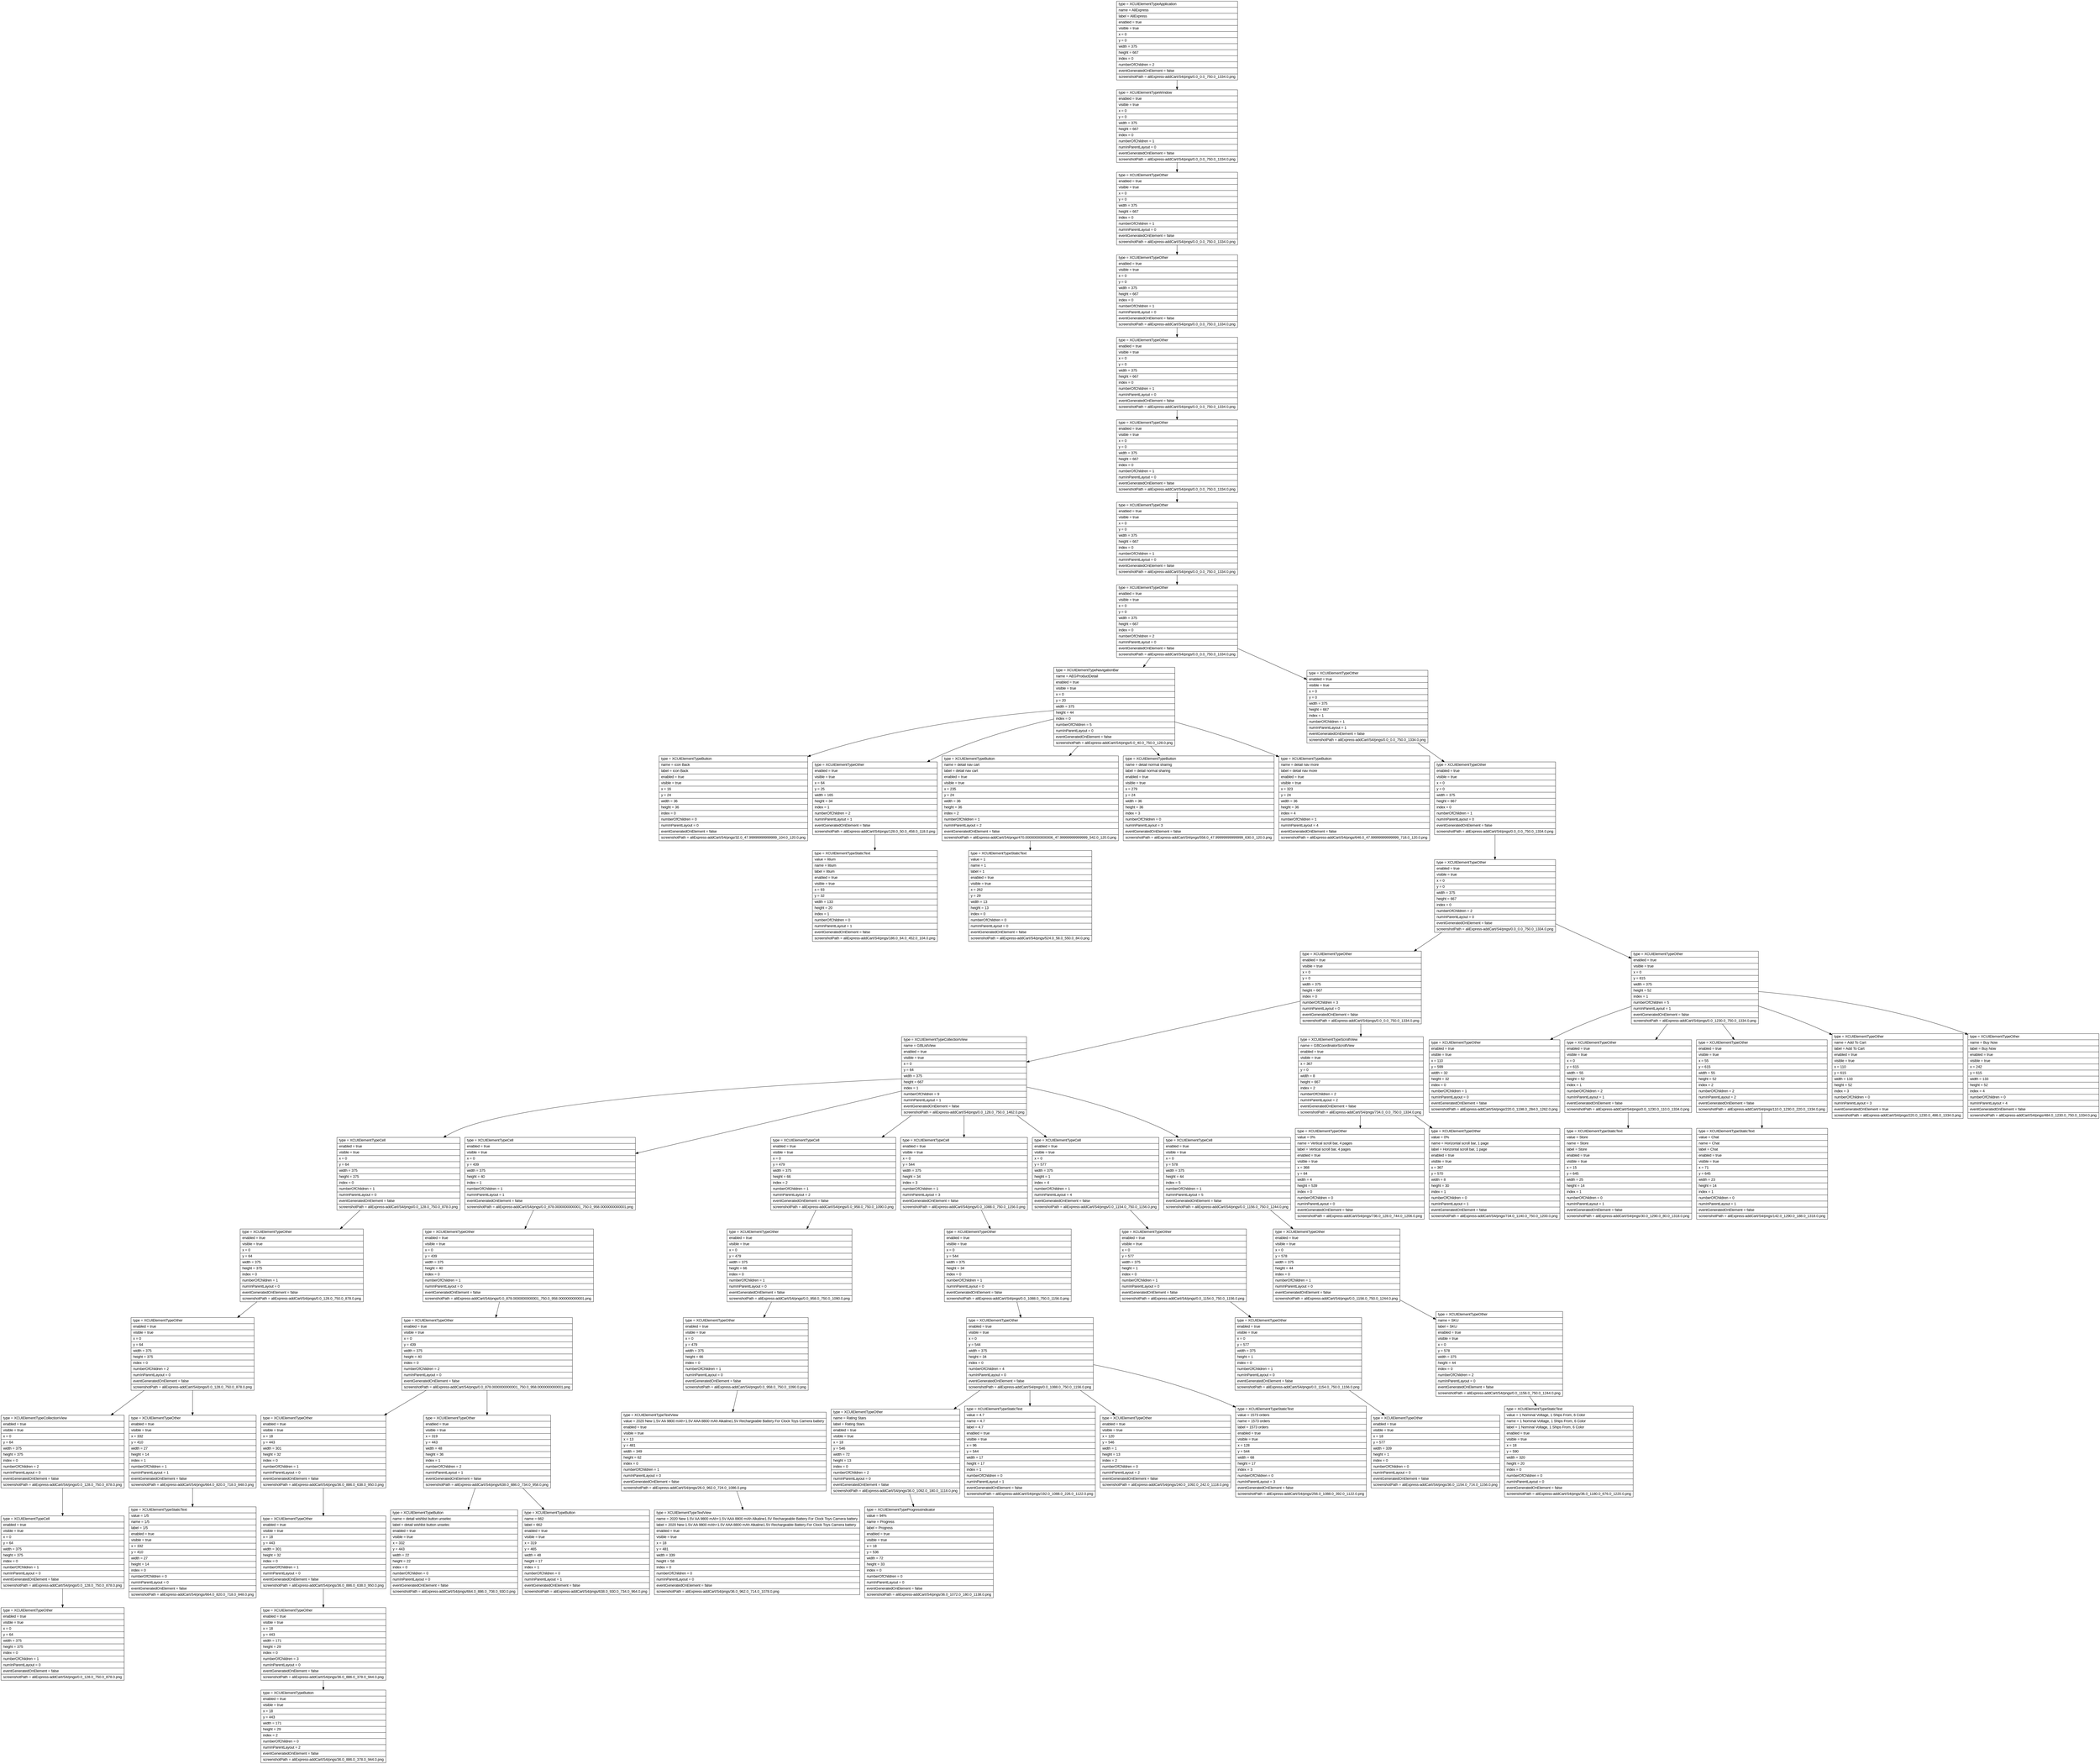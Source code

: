 digraph Layout {

	node [shape=record fontname=Arial];

	0	[label="{type = XCUIElementTypeApplication\l|name = AliExpress\l|label = AliExpress\l|enabled = true\l|visible = true\l|x = 0\l|y = 0\l|width = 375\l|height = 667\l|index = 0\l|numberOfChildren = 2\l|eventGeneratedOnElement = false \l|screenshotPath = aliExpress-addCart/S4/pngs/0.0_0.0_750.0_1334.0.png\l}"]
	1	[label="{type = XCUIElementTypeWindow\l|enabled = true\l|visible = true\l|x = 0\l|y = 0\l|width = 375\l|height = 667\l|index = 0\l|numberOfChildren = 1\l|numInParentLayout = 0\l|eventGeneratedOnElement = false \l|screenshotPath = aliExpress-addCart/S4/pngs/0.0_0.0_750.0_1334.0.png\l}"]
	2	[label="{type = XCUIElementTypeOther\l|enabled = true\l|visible = true\l|x = 0\l|y = 0\l|width = 375\l|height = 667\l|index = 0\l|numberOfChildren = 1\l|numInParentLayout = 0\l|eventGeneratedOnElement = false \l|screenshotPath = aliExpress-addCart/S4/pngs/0.0_0.0_750.0_1334.0.png\l}"]
	3	[label="{type = XCUIElementTypeOther\l|enabled = true\l|visible = true\l|x = 0\l|y = 0\l|width = 375\l|height = 667\l|index = 0\l|numberOfChildren = 1\l|numInParentLayout = 0\l|eventGeneratedOnElement = false \l|screenshotPath = aliExpress-addCart/S4/pngs/0.0_0.0_750.0_1334.0.png\l}"]
	4	[label="{type = XCUIElementTypeOther\l|enabled = true\l|visible = true\l|x = 0\l|y = 0\l|width = 375\l|height = 667\l|index = 0\l|numberOfChildren = 1\l|numInParentLayout = 0\l|eventGeneratedOnElement = false \l|screenshotPath = aliExpress-addCart/S4/pngs/0.0_0.0_750.0_1334.0.png\l}"]
	5	[label="{type = XCUIElementTypeOther\l|enabled = true\l|visible = true\l|x = 0\l|y = 0\l|width = 375\l|height = 667\l|index = 0\l|numberOfChildren = 1\l|numInParentLayout = 0\l|eventGeneratedOnElement = false \l|screenshotPath = aliExpress-addCart/S4/pngs/0.0_0.0_750.0_1334.0.png\l}"]
	6	[label="{type = XCUIElementTypeOther\l|enabled = true\l|visible = true\l|x = 0\l|y = 0\l|width = 375\l|height = 667\l|index = 0\l|numberOfChildren = 1\l|numInParentLayout = 0\l|eventGeneratedOnElement = false \l|screenshotPath = aliExpress-addCart/S4/pngs/0.0_0.0_750.0_1334.0.png\l}"]
	7	[label="{type = XCUIElementTypeOther\l|enabled = true\l|visible = true\l|x = 0\l|y = 0\l|width = 375\l|height = 667\l|index = 0\l|numberOfChildren = 2\l|numInParentLayout = 0\l|eventGeneratedOnElement = false \l|screenshotPath = aliExpress-addCart/S4/pngs/0.0_0.0_750.0_1334.0.png\l}"]
	8	[label="{type = XCUIElementTypeNavigationBar\l|name = AEGProductDetail\l|enabled = true\l|visible = true\l|x = 0\l|y = 20\l|width = 375\l|height = 44\l|index = 0\l|numberOfChildren = 5\l|numInParentLayout = 0\l|eventGeneratedOnElement = false \l|screenshotPath = aliExpress-addCart/S4/pngs/0.0_40.0_750.0_128.0.png\l}"]
	9	[label="{type = XCUIElementTypeOther\l|enabled = true\l|visible = true\l|x = 0\l|y = 0\l|width = 375\l|height = 667\l|index = 1\l|numberOfChildren = 1\l|numInParentLayout = 1\l|eventGeneratedOnElement = false \l|screenshotPath = aliExpress-addCart/S4/pngs/0.0_0.0_750.0_1334.0.png\l}"]
	10	[label="{type = XCUIElementTypeButton\l|name = icon Back\l|label = icon Back\l|enabled = true\l|visible = true\l|x = 16\l|y = 24\l|width = 36\l|height = 36\l|index = 0\l|numberOfChildren = 0\l|numInParentLayout = 0\l|eventGeneratedOnElement = false \l|screenshotPath = aliExpress-addCart/S4/pngs/32.0_47.99999999999999_104.0_120.0.png\l}"]
	11	[label="{type = XCUIElementTypeOther\l|enabled = true\l|visible = true\l|x = 64\l|y = 25\l|width = 165\l|height = 34\l|index = 1\l|numberOfChildren = 2\l|numInParentLayout = 1\l|eventGeneratedOnElement = false \l|screenshotPath = aliExpress-addCart/S4/pngs/128.0_50.0_458.0_118.0.png\l}"]
	12	[label="{type = XCUIElementTypeButton\l|name = detail nav cart\l|label = detail nav cart\l|enabled = true\l|visible = true\l|x = 235\l|y = 24\l|width = 36\l|height = 36\l|index = 2\l|numberOfChildren = 1\l|numInParentLayout = 2\l|eventGeneratedOnElement = false \l|screenshotPath = aliExpress-addCart/S4/pngs/470.00000000000006_47.99999999999999_542.0_120.0.png\l}"]
	13	[label="{type = XCUIElementTypeButton\l|name = detail normal sharing\l|label = detail normal sharing\l|enabled = true\l|visible = true\l|x = 279\l|y = 24\l|width = 36\l|height = 36\l|index = 3\l|numberOfChildren = 0\l|numInParentLayout = 3\l|eventGeneratedOnElement = false \l|screenshotPath = aliExpress-addCart/S4/pngs/558.0_47.99999999999999_630.0_120.0.png\l}"]
	14	[label="{type = XCUIElementTypeButton\l|name = detail nav more\l|label = detail nav more\l|enabled = true\l|visible = true\l|x = 323\l|y = 24\l|width = 36\l|height = 36\l|index = 4\l|numberOfChildren = 1\l|numInParentLayout = 4\l|eventGeneratedOnElement = false \l|screenshotPath = aliExpress-addCart/S4/pngs/646.0_47.99999999999999_718.0_120.0.png\l}"]
	15	[label="{type = XCUIElementTypeOther\l|enabled = true\l|visible = true\l|x = 0\l|y = 0\l|width = 375\l|height = 667\l|index = 0\l|numberOfChildren = 1\l|numInParentLayout = 0\l|eventGeneratedOnElement = false \l|screenshotPath = aliExpress-addCart/S4/pngs/0.0_0.0_750.0_1334.0.png\l}"]
	16	[label="{type = XCUIElementTypeStaticText\l|value = litium\l|name = litium\l|label = litium\l|enabled = true\l|visible = true\l|x = 93\l|y = 32\l|width = 133\l|height = 20\l|index = 1\l|numberOfChildren = 0\l|numInParentLayout = 1\l|eventGeneratedOnElement = false \l|screenshotPath = aliExpress-addCart/S4/pngs/186.0_64.0_452.0_104.0.png\l}"]
	17	[label="{type = XCUIElementTypeStaticText\l|value = 1\l|name = 1\l|label = 1\l|enabled = true\l|visible = true\l|x = 262\l|y = 29\l|width = 13\l|height = 13\l|index = 0\l|numberOfChildren = 0\l|numInParentLayout = 0\l|eventGeneratedOnElement = false \l|screenshotPath = aliExpress-addCart/S4/pngs/524.0_58.0_550.0_84.0.png\l}"]
	18	[label="{type = XCUIElementTypeOther\l|enabled = true\l|visible = true\l|x = 0\l|y = 0\l|width = 375\l|height = 667\l|index = 0\l|numberOfChildren = 2\l|numInParentLayout = 0\l|eventGeneratedOnElement = false \l|screenshotPath = aliExpress-addCart/S4/pngs/0.0_0.0_750.0_1334.0.png\l}"]
	19	[label="{type = XCUIElementTypeOther\l|enabled = true\l|visible = true\l|x = 0\l|y = 0\l|width = 375\l|height = 667\l|index = 0\l|numberOfChildren = 3\l|numInParentLayout = 0\l|eventGeneratedOnElement = false \l|screenshotPath = aliExpress-addCart/S4/pngs/0.0_0.0_750.0_1334.0.png\l}"]
	20	[label="{type = XCUIElementTypeOther\l|enabled = true\l|visible = true\l|x = 0\l|y = 615\l|width = 375\l|height = 52\l|index = 1\l|numberOfChildren = 5\l|numInParentLayout = 1\l|eventGeneratedOnElement = false \l|screenshotPath = aliExpress-addCart/S4/pngs/0.0_1230.0_750.0_1334.0.png\l}"]
	21	[label="{type = XCUIElementTypeCollectionView\l|name = GBListView\l|enabled = true\l|visible = true\l|x = 0\l|y = 64\l|width = 375\l|height = 667\l|index = 1\l|numberOfChildren = 9\l|numInParentLayout = 1\l|eventGeneratedOnElement = false \l|screenshotPath = aliExpress-addCart/S4/pngs/0.0_128.0_750.0_1462.0.png\l}"]
	22	[label="{type = XCUIElementTypeScrollView\l|name = GBCoordinatorScrollView\l|enabled = true\l|visible = true\l|x = 367\l|y = 0\l|width = 8\l|height = 667\l|index = 2\l|numberOfChildren = 2\l|numInParentLayout = 2\l|eventGeneratedOnElement = false \l|screenshotPath = aliExpress-addCart/S4/pngs/734.0_0.0_750.0_1334.0.png\l}"]
	23	[label="{type = XCUIElementTypeOther\l|enabled = true\l|visible = true\l|x = 110\l|y = 599\l|width = 32\l|height = 32\l|index = 0\l|numberOfChildren = 1\l|numInParentLayout = 0\l|eventGeneratedOnElement = false \l|screenshotPath = aliExpress-addCart/S4/pngs/220.0_1198.0_284.0_1262.0.png\l}"]
	24	[label="{type = XCUIElementTypeOther\l|enabled = true\l|visible = true\l|x = 0\l|y = 615\l|width = 55\l|height = 52\l|index = 1\l|numberOfChildren = 2\l|numInParentLayout = 1\l|eventGeneratedOnElement = false \l|screenshotPath = aliExpress-addCart/S4/pngs/0.0_1230.0_110.0_1334.0.png\l}"]
	25	[label="{type = XCUIElementTypeOther\l|enabled = true\l|visible = true\l|x = 55\l|y = 615\l|width = 55\l|height = 52\l|index = 2\l|numberOfChildren = 2\l|numInParentLayout = 2\l|eventGeneratedOnElement = false \l|screenshotPath = aliExpress-addCart/S4/pngs/110.0_1230.0_220.0_1334.0.png\l}"]
	26	[label="{type = XCUIElementTypeOther\l|name = Add To Cart\l|label = Add To Cart\l|enabled = true\l|visible = true\l|x = 110\l|y = 615\l|width = 133\l|height = 52\l|index = 3\l|numberOfChildren = 0\l|numInParentLayout = 3\l|eventGeneratedOnElement = true \l|screenshotPath = aliExpress-addCart/S4/pngs/220.0_1230.0_486.0_1334.0.png\l}"]
	27	[label="{type = XCUIElementTypeOther\l|name = Buy Now\l|label = Buy Now\l|enabled = true\l|visible = true\l|x = 242\l|y = 615\l|width = 133\l|height = 52\l|index = 4\l|numberOfChildren = 0\l|numInParentLayout = 4\l|eventGeneratedOnElement = false \l|screenshotPath = aliExpress-addCart/S4/pngs/484.0_1230.0_750.0_1334.0.png\l}"]
	28	[label="{type = XCUIElementTypeCell\l|enabled = true\l|visible = true\l|x = 0\l|y = 64\l|width = 375\l|height = 375\l|index = 0\l|numberOfChildren = 1\l|numInParentLayout = 0\l|eventGeneratedOnElement = false \l|screenshotPath = aliExpress-addCart/S4/pngs/0.0_128.0_750.0_878.0.png\l}"]
	29	[label="{type = XCUIElementTypeCell\l|enabled = true\l|visible = true\l|x = 0\l|y = 439\l|width = 375\l|height = 40\l|index = 1\l|numberOfChildren = 1\l|numInParentLayout = 1\l|eventGeneratedOnElement = false \l|screenshotPath = aliExpress-addCart/S4/pngs/0.0_878.0000000000001_750.0_958.0000000000001.png\l}"]
	30	[label="{type = XCUIElementTypeCell\l|enabled = true\l|visible = true\l|x = 0\l|y = 479\l|width = 375\l|height = 66\l|index = 2\l|numberOfChildren = 1\l|numInParentLayout = 2\l|eventGeneratedOnElement = false \l|screenshotPath = aliExpress-addCart/S4/pngs/0.0_958.0_750.0_1090.0.png\l}"]
	31	[label="{type = XCUIElementTypeCell\l|enabled = true\l|visible = true\l|x = 0\l|y = 544\l|width = 375\l|height = 34\l|index = 3\l|numberOfChildren = 1\l|numInParentLayout = 3\l|eventGeneratedOnElement = false \l|screenshotPath = aliExpress-addCart/S4/pngs/0.0_1088.0_750.0_1156.0.png\l}"]
	32	[label="{type = XCUIElementTypeCell\l|enabled = true\l|visible = true\l|x = 0\l|y = 577\l|width = 375\l|height = 1\l|index = 4\l|numberOfChildren = 1\l|numInParentLayout = 4\l|eventGeneratedOnElement = false \l|screenshotPath = aliExpress-addCart/S4/pngs/0.0_1154.0_750.0_1156.0.png\l}"]
	33	[label="{type = XCUIElementTypeCell\l|enabled = true\l|visible = true\l|x = 0\l|y = 578\l|width = 375\l|height = 44\l|index = 5\l|numberOfChildren = 1\l|numInParentLayout = 5\l|eventGeneratedOnElement = false \l|screenshotPath = aliExpress-addCart/S4/pngs/0.0_1156.0_750.0_1244.0.png\l}"]
	34	[label="{type = XCUIElementTypeOther\l|value = 0%\l|name = Vertical scroll bar, 4 pages\l|label = Vertical scroll bar, 4 pages\l|enabled = true\l|visible = true\l|x = 368\l|y = 64\l|width = 4\l|height = 539\l|index = 0\l|numberOfChildren = 0\l|numInParentLayout = 0\l|eventGeneratedOnElement = false \l|screenshotPath = aliExpress-addCart/S4/pngs/736.0_128.0_744.0_1206.0.png\l}"]
	35	[label="{type = XCUIElementTypeOther\l|value = 0%\l|name = Horizontal scroll bar, 1 page\l|label = Horizontal scroll bar, 1 page\l|enabled = true\l|visible = true\l|x = 367\l|y = 570\l|width = 8\l|height = 30\l|index = 1\l|numberOfChildren = 0\l|numInParentLayout = 1\l|eventGeneratedOnElement = false \l|screenshotPath = aliExpress-addCart/S4/pngs/734.0_1140.0_750.0_1200.0.png\l}"]
	36	[label="{type = XCUIElementTypeStaticText\l|value = Store\l|name = Store\l|label = Store\l|enabled = true\l|visible = true\l|x = 15\l|y = 645\l|width = 25\l|height = 14\l|index = 1\l|numberOfChildren = 0\l|numInParentLayout = 1\l|eventGeneratedOnElement = false \l|screenshotPath = aliExpress-addCart/S4/pngs/30.0_1290.0_80.0_1318.0.png\l}"]
	37	[label="{type = XCUIElementTypeStaticText\l|value = Chat\l|name = Chat\l|label = Chat\l|enabled = true\l|visible = true\l|x = 71\l|y = 645\l|width = 23\l|height = 14\l|index = 1\l|numberOfChildren = 0\l|numInParentLayout = 1\l|eventGeneratedOnElement = false \l|screenshotPath = aliExpress-addCart/S4/pngs/142.0_1290.0_188.0_1318.0.png\l}"]
	38	[label="{type = XCUIElementTypeOther\l|enabled = true\l|visible = true\l|x = 0\l|y = 64\l|width = 375\l|height = 375\l|index = 0\l|numberOfChildren = 1\l|numInParentLayout = 0\l|eventGeneratedOnElement = false \l|screenshotPath = aliExpress-addCart/S4/pngs/0.0_128.0_750.0_878.0.png\l}"]
	39	[label="{type = XCUIElementTypeOther\l|enabled = true\l|visible = true\l|x = 0\l|y = 439\l|width = 375\l|height = 40\l|index = 0\l|numberOfChildren = 1\l|numInParentLayout = 0\l|eventGeneratedOnElement = false \l|screenshotPath = aliExpress-addCart/S4/pngs/0.0_878.0000000000001_750.0_958.0000000000001.png\l}"]
	40	[label="{type = XCUIElementTypeOther\l|enabled = true\l|visible = true\l|x = 0\l|y = 479\l|width = 375\l|height = 66\l|index = 0\l|numberOfChildren = 1\l|numInParentLayout = 0\l|eventGeneratedOnElement = false \l|screenshotPath = aliExpress-addCart/S4/pngs/0.0_958.0_750.0_1090.0.png\l}"]
	41	[label="{type = XCUIElementTypeOther\l|enabled = true\l|visible = true\l|x = 0\l|y = 544\l|width = 375\l|height = 34\l|index = 0\l|numberOfChildren = 1\l|numInParentLayout = 0\l|eventGeneratedOnElement = false \l|screenshotPath = aliExpress-addCart/S4/pngs/0.0_1088.0_750.0_1156.0.png\l}"]
	42	[label="{type = XCUIElementTypeOther\l|enabled = true\l|visible = true\l|x = 0\l|y = 577\l|width = 375\l|height = 1\l|index = 0\l|numberOfChildren = 1\l|numInParentLayout = 0\l|eventGeneratedOnElement = false \l|screenshotPath = aliExpress-addCart/S4/pngs/0.0_1154.0_750.0_1156.0.png\l}"]
	43	[label="{type = XCUIElementTypeOther\l|enabled = true\l|visible = true\l|x = 0\l|y = 578\l|width = 375\l|height = 44\l|index = 0\l|numberOfChildren = 1\l|numInParentLayout = 0\l|eventGeneratedOnElement = false \l|screenshotPath = aliExpress-addCart/S4/pngs/0.0_1156.0_750.0_1244.0.png\l}"]
	44	[label="{type = XCUIElementTypeOther\l|enabled = true\l|visible = true\l|x = 0\l|y = 64\l|width = 375\l|height = 375\l|index = 0\l|numberOfChildren = 2\l|numInParentLayout = 0\l|eventGeneratedOnElement = false \l|screenshotPath = aliExpress-addCart/S4/pngs/0.0_128.0_750.0_878.0.png\l}"]
	45	[label="{type = XCUIElementTypeOther\l|enabled = true\l|visible = true\l|x = 0\l|y = 439\l|width = 375\l|height = 40\l|index = 0\l|numberOfChildren = 2\l|numInParentLayout = 0\l|eventGeneratedOnElement = false \l|screenshotPath = aliExpress-addCart/S4/pngs/0.0_878.0000000000001_750.0_958.0000000000001.png\l}"]
	46	[label="{type = XCUIElementTypeOther\l|enabled = true\l|visible = true\l|x = 0\l|y = 479\l|width = 375\l|height = 66\l|index = 0\l|numberOfChildren = 1\l|numInParentLayout = 0\l|eventGeneratedOnElement = false \l|screenshotPath = aliExpress-addCart/S4/pngs/0.0_958.0_750.0_1090.0.png\l}"]
	47	[label="{type = XCUIElementTypeOther\l|enabled = true\l|visible = true\l|x = 0\l|y = 544\l|width = 375\l|height = 34\l|index = 0\l|numberOfChildren = 4\l|numInParentLayout = 0\l|eventGeneratedOnElement = false \l|screenshotPath = aliExpress-addCart/S4/pngs/0.0_1088.0_750.0_1156.0.png\l}"]
	48	[label="{type = XCUIElementTypeOther\l|enabled = true\l|visible = true\l|x = 0\l|y = 577\l|width = 375\l|height = 1\l|index = 0\l|numberOfChildren = 1\l|numInParentLayout = 0\l|eventGeneratedOnElement = false \l|screenshotPath = aliExpress-addCart/S4/pngs/0.0_1154.0_750.0_1156.0.png\l}"]
	49	[label="{type = XCUIElementTypeOther\l|name = SKU\l|label = SKU\l|enabled = true\l|visible = true\l|x = 0\l|y = 578\l|width = 375\l|height = 44\l|index = 0\l|numberOfChildren = 2\l|numInParentLayout = 0\l|eventGeneratedOnElement = false \l|screenshotPath = aliExpress-addCart/S4/pngs/0.0_1156.0_750.0_1244.0.png\l}"]
	50	[label="{type = XCUIElementTypeCollectionView\l|enabled = true\l|visible = true\l|x = 0\l|y = 64\l|width = 375\l|height = 375\l|index = 0\l|numberOfChildren = 2\l|numInParentLayout = 0\l|eventGeneratedOnElement = false \l|screenshotPath = aliExpress-addCart/S4/pngs/0.0_128.0_750.0_878.0.png\l}"]
	51	[label="{type = XCUIElementTypeOther\l|enabled = true\l|visible = true\l|x = 332\l|y = 410\l|width = 27\l|height = 14\l|index = 1\l|numberOfChildren = 1\l|numInParentLayout = 1\l|eventGeneratedOnElement = false \l|screenshotPath = aliExpress-addCart/S4/pngs/664.0_820.0_718.0_848.0.png\l}"]
	52	[label="{type = XCUIElementTypeOther\l|enabled = true\l|visible = true\l|x = 18\l|y = 443\l|width = 301\l|height = 32\l|index = 0\l|numberOfChildren = 1\l|numInParentLayout = 0\l|eventGeneratedOnElement = false \l|screenshotPath = aliExpress-addCart/S4/pngs/36.0_886.0_638.0_950.0.png\l}"]
	53	[label="{type = XCUIElementTypeOther\l|enabled = true\l|visible = true\l|x = 319\l|y = 443\l|width = 48\l|height = 36\l|index = 1\l|numberOfChildren = 2\l|numInParentLayout = 1\l|eventGeneratedOnElement = false \l|screenshotPath = aliExpress-addCart/S4/pngs/638.0_886.0_734.0_958.0.png\l}"]
	54	[label="{type = XCUIElementTypeTextView\l|value = 2020 New 1.5V AA 9800 mAh+1.5V AAA 8800 mAh Alkaline1.5V Rechargeable Battery For Clock Toys Camera battery\l|enabled = true\l|visible = true\l|x = 13\l|y = 481\l|width = 349\l|height = 62\l|index = 0\l|numberOfChildren = 1\l|numInParentLayout = 0\l|eventGeneratedOnElement = false \l|screenshotPath = aliExpress-addCart/S4/pngs/26.0_962.0_724.0_1086.0.png\l}"]
	55	[label="{type = XCUIElementTypeOther\l|name = Rating Stars\l|label = Rating Stars\l|enabled = true\l|visible = true\l|x = 18\l|y = 546\l|width = 72\l|height = 13\l|index = 0\l|numberOfChildren = 2\l|numInParentLayout = 0\l|eventGeneratedOnElement = false \l|screenshotPath = aliExpress-addCart/S4/pngs/36.0_1092.0_180.0_1118.0.png\l}"]
	56	[label="{type = XCUIElementTypeStaticText\l|value = 4.7\l|name = 4.7\l|label = 4.7\l|enabled = true\l|visible = true\l|x = 96\l|y = 544\l|width = 17\l|height = 17\l|index = 1\l|numberOfChildren = 0\l|numInParentLayout = 1\l|eventGeneratedOnElement = false \l|screenshotPath = aliExpress-addCart/S4/pngs/192.0_1088.0_226.0_1122.0.png\l}"]
	57	[label="{type = XCUIElementTypeOther\l|enabled = true\l|visible = true\l|x = 120\l|y = 546\l|width = 1\l|height = 13\l|index = 2\l|numberOfChildren = 0\l|numInParentLayout = 2\l|eventGeneratedOnElement = false \l|screenshotPath = aliExpress-addCart/S4/pngs/240.0_1092.0_242.0_1118.0.png\l}"]
	58	[label="{type = XCUIElementTypeStaticText\l|value = 1573 orders\l|name = 1573 orders\l|label = 1573 orders\l|enabled = true\l|visible = true\l|x = 128\l|y = 544\l|width = 68\l|height = 17\l|index = 3\l|numberOfChildren = 0\l|numInParentLayout = 3\l|eventGeneratedOnElement = false \l|screenshotPath = aliExpress-addCart/S4/pngs/256.0_1088.0_392.0_1122.0.png\l}"]
	59	[label="{type = XCUIElementTypeOther\l|enabled = true\l|visible = true\l|x = 18\l|y = 577\l|width = 339\l|height = 1\l|index = 0\l|numberOfChildren = 0\l|numInParentLayout = 0\l|eventGeneratedOnElement = false \l|screenshotPath = aliExpress-addCart/S4/pngs/36.0_1154.0_714.0_1156.0.png\l}"]
	60	[label="{type = XCUIElementTypeStaticText\l|value = 1 Nominal Voltage, 1 Ships From, 6 Color\l|name = 1 Nominal Voltage, 1 Ships From, 6 Color\l|label = 1 Nominal Voltage, 1 Ships From, 6 Color\l|enabled = true\l|visible = true\l|x = 18\l|y = 590\l|width = 320\l|height = 20\l|index = 0\l|numberOfChildren = 0\l|numInParentLayout = 0\l|eventGeneratedOnElement = false \l|screenshotPath = aliExpress-addCart/S4/pngs/36.0_1180.0_676.0_1220.0.png\l}"]
	61	[label="{type = XCUIElementTypeCell\l|enabled = true\l|visible = true\l|x = 0\l|y = 64\l|width = 375\l|height = 375\l|index = 0\l|numberOfChildren = 1\l|numInParentLayout = 0\l|eventGeneratedOnElement = false \l|screenshotPath = aliExpress-addCart/S4/pngs/0.0_128.0_750.0_878.0.png\l}"]
	62	[label="{type = XCUIElementTypeStaticText\l|value = 1/5\l|name = 1/5\l|label = 1/5\l|enabled = true\l|visible = true\l|x = 332\l|y = 410\l|width = 27\l|height = 14\l|index = 0\l|numberOfChildren = 0\l|numInParentLayout = 0\l|eventGeneratedOnElement = false \l|screenshotPath = aliExpress-addCart/S4/pngs/664.0_820.0_718.0_848.0.png\l}"]
	63	[label="{type = XCUIElementTypeOther\l|enabled = true\l|visible = true\l|x = 18\l|y = 443\l|width = 301\l|height = 32\l|index = 0\l|numberOfChildren = 1\l|numInParentLayout = 0\l|eventGeneratedOnElement = false \l|screenshotPath = aliExpress-addCart/S4/pngs/36.0_886.0_638.0_950.0.png\l}"]
	64	[label="{type = XCUIElementTypeButton\l|name = detail wishlist button unselec\l|label = detail wishlist button unselec\l|enabled = true\l|visible = true\l|x = 332\l|y = 443\l|width = 22\l|height = 22\l|index = 0\l|numberOfChildren = 0\l|numInParentLayout = 0\l|eventGeneratedOnElement = false \l|screenshotPath = aliExpress-addCart/S4/pngs/664.0_886.0_708.0_930.0.png\l}"]
	65	[label="{type = XCUIElementTypeButton\l|name = 662\l|label = 662\l|enabled = true\l|visible = true\l|x = 319\l|y = 465\l|width = 48\l|height = 17\l|index = 1\l|numberOfChildren = 0\l|numInParentLayout = 1\l|eventGeneratedOnElement = false \l|screenshotPath = aliExpress-addCart/S4/pngs/638.0_930.0_734.0_964.0.png\l}"]
	66	[label="{type = XCUIElementTypeTextView\l|name = 2020 New 1.5V AA 9800 mAh+1.5V AAA 8800 mAh Alkaline1.5V Rechargeable Battery For Clock Toys Camera battery\l|label = 2020 New 1.5V AA 9800 mAh+1.5V AAA 8800 mAh Alkaline1.5V Rechargeable Battery For Clock Toys Camera battery\l|enabled = true\l|visible = true\l|x = 18\l|y = 481\l|width = 339\l|height = 58\l|index = 0\l|numberOfChildren = 0\l|numInParentLayout = 0\l|eventGeneratedOnElement = false \l|screenshotPath = aliExpress-addCart/S4/pngs/36.0_962.0_714.0_1078.0.png\l}"]
	67	[label="{type = XCUIElementTypeProgressIndicator\l|value = 94%\l|name = Progress\l|label = Progress\l|enabled = true\l|visible = true\l|x = 18\l|y = 536\l|width = 72\l|height = 33\l|index = 0\l|numberOfChildren = 0\l|numInParentLayout = 0\l|eventGeneratedOnElement = false \l|screenshotPath = aliExpress-addCart/S4/pngs/36.0_1072.0_180.0_1138.0.png\l}"]
	68	[label="{type = XCUIElementTypeOther\l|enabled = true\l|visible = true\l|x = 0\l|y = 64\l|width = 375\l|height = 375\l|index = 0\l|numberOfChildren = 1\l|numInParentLayout = 0\l|eventGeneratedOnElement = false \l|screenshotPath = aliExpress-addCart/S4/pngs/0.0_128.0_750.0_878.0.png\l}"]
	69	[label="{type = XCUIElementTypeOther\l|enabled = true\l|visible = true\l|x = 18\l|y = 443\l|width = 171\l|height = 29\l|index = 0\l|numberOfChildren = 3\l|numInParentLayout = 0\l|eventGeneratedOnElement = false \l|screenshotPath = aliExpress-addCart/S4/pngs/36.0_886.0_378.0_944.0.png\l}"]
	70	[label="{type = XCUIElementTypeButton\l|enabled = true\l|visible = true\l|x = 18\l|y = 443\l|width = 171\l|height = 29\l|index = 2\l|numberOfChildren = 0\l|numInParentLayout = 2\l|eventGeneratedOnElement = false \l|screenshotPath = aliExpress-addCart/S4/pngs/36.0_886.0_378.0_944.0.png\l}"]


	0 -> 1
	1 -> 2
	2 -> 3
	3 -> 4
	4 -> 5
	5 -> 6
	6 -> 7
	7 -> 8
	7 -> 9
	8 -> 10
	8 -> 11
	8 -> 12
	8 -> 13
	8 -> 14
	9 -> 15
	11 -> 16
	12 -> 17
	15 -> 18
	18 -> 19
	18 -> 20
	19 -> 21
	19 -> 22
	20 -> 23
	20 -> 24
	20 -> 25
	20 -> 26
	20 -> 27
	21 -> 28
	21 -> 29
	21 -> 30
	21 -> 31
	21 -> 32
	21 -> 33
	22 -> 34
	22 -> 35
	24 -> 36
	25 -> 37
	28 -> 38
	29 -> 39
	30 -> 40
	31 -> 41
	32 -> 42
	33 -> 43
	38 -> 44
	39 -> 45
	40 -> 46
	41 -> 47
	42 -> 48
	43 -> 49
	44 -> 50
	44 -> 51
	45 -> 52
	45 -> 53
	46 -> 54
	47 -> 55
	47 -> 56
	47 -> 57
	47 -> 58
	48 -> 59
	49 -> 60
	50 -> 61
	51 -> 62
	52 -> 63
	53 -> 64
	53 -> 65
	54 -> 66
	55 -> 67
	61 -> 68
	63 -> 69
	69 -> 70


}